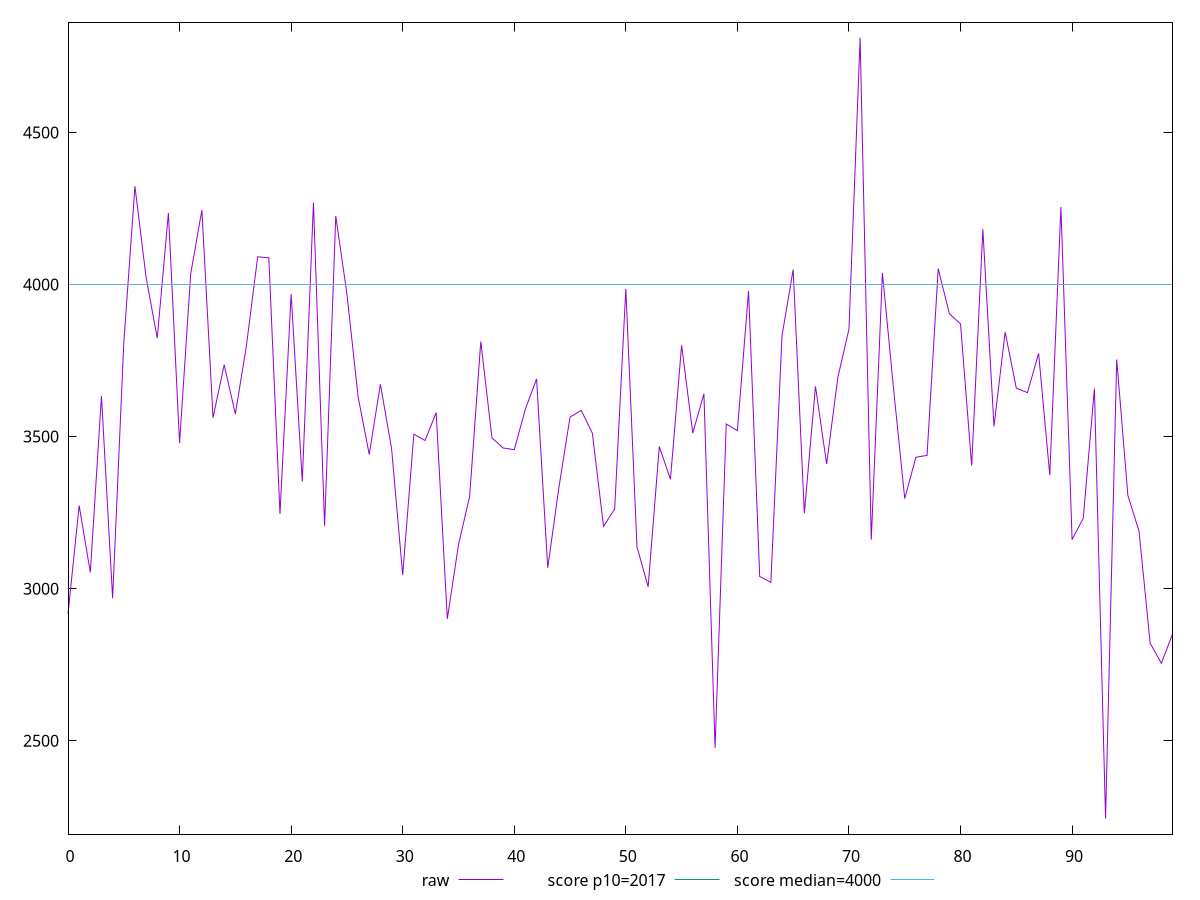 reset

$raw <<EOF
0 2916.7839999999933
1 3273.2959999999875
2 3053.747999999989
3 3633.1959999999845
4 2968.5079999999857
5 3808.143999999987
6 4322.955999999983
7 4023.1839999999875
8 3823.51199999999
9 4235.107999999986
10 3478.6239999999916
11 4035.5359999999882
12 4244.979999999985
13 3562.2399999999943
14 3736.111999999991
15 3574.015999999988
16 3800.6239999999875
17 4091.095999999988
18 4087.8519999999926
19 3245.6159999999923
20 3969.075999999997
21 3352.3719999999876
22 4268.923999999991
23 3206.4159999999874
24 4225.351999999988
25 3969.0999999999885
26 3631.69599999999
27 3441.3079999999886
28 3671.9279999999867
29 3461.7479999999923
30 3045.4879999999966
31 3507.803999999988
32 3487.131999999988
33 3578.8159999999857
34 2900.6039999999944
35 3144.5119999999965
36 3303.5559999999946
37 3812.4719999999897
38 3495.703999999994
39 3462.6039999999894
40 3456.8319999999912
41 3590.7279999999955
42 3689.4639999999954
43 3068.675999999992
44 3332.327999999992
45 3564.3919999999857
46 3586.143999999994
47 3511.13999999999
48 3204.8319999999944
49 3261.6479999999897
50 3985.3799999999915
51 3137.4679999999958
52 3006.0039999999963
53 3467.0799999999876
54 3359.78399999999
55 3799.959999999989
56 3511.587999999992
57 3640.587999999991
58 2476.407999999994
59 3541.495999999993
60 3519.2519999999945
61 3978.7479999999928
62 3039.95999999999
63 3020.7719999999917
64 3832.0439999999935
65 4048.983999999987
66 3247.8679999999954
67 3665.2799999999916
68 3409.535999999993
69 3693.831999999987
70 3853.1439999999984
71 4810.735999999992
72 3161.115999999989
73 4038.0239999999912
74 3656.203999999988
75 3296.3759999999975
76 3431.9519999999957
77 3438.2279999999882
78 4052.095999999993
79 3903.9919999999875
80 3870.0479999999866
81 3404.6639999999943
82 4181.60399999999
83 3533.4919999999897
84 3843.611999999988
85 3659.3679999999904
86 3644.5079999999934
87 3773.475999999997
88 3372.675999999996
89 4254.675999999988
90 3161.4559999999915
91 3231.163999999995
92 3657.523999999986
93 2244.251999999993
94 3753.491999999995
95 3306.619999999989
96 3188.939999999993
97 2820.6679999999938
98 2754.4359999999915
99 2850.6479999999906
EOF

set key outside below
set xrange [0:99]
set yrange [2192.9223199999933:4862.0656799999915]
set trange [2192.9223199999933:4862.0656799999915]
set terminal svg size 640, 500 enhanced background rgb 'white'
set output "reports/report_00027_2021-02-24T12-40-31.850Z/mainthread-work-breakdown/samples/music/raw/values.svg"

plot $raw title "raw" with line, \
     2017 title "score p10=2017", \
     4000 title "score median=4000"

reset
